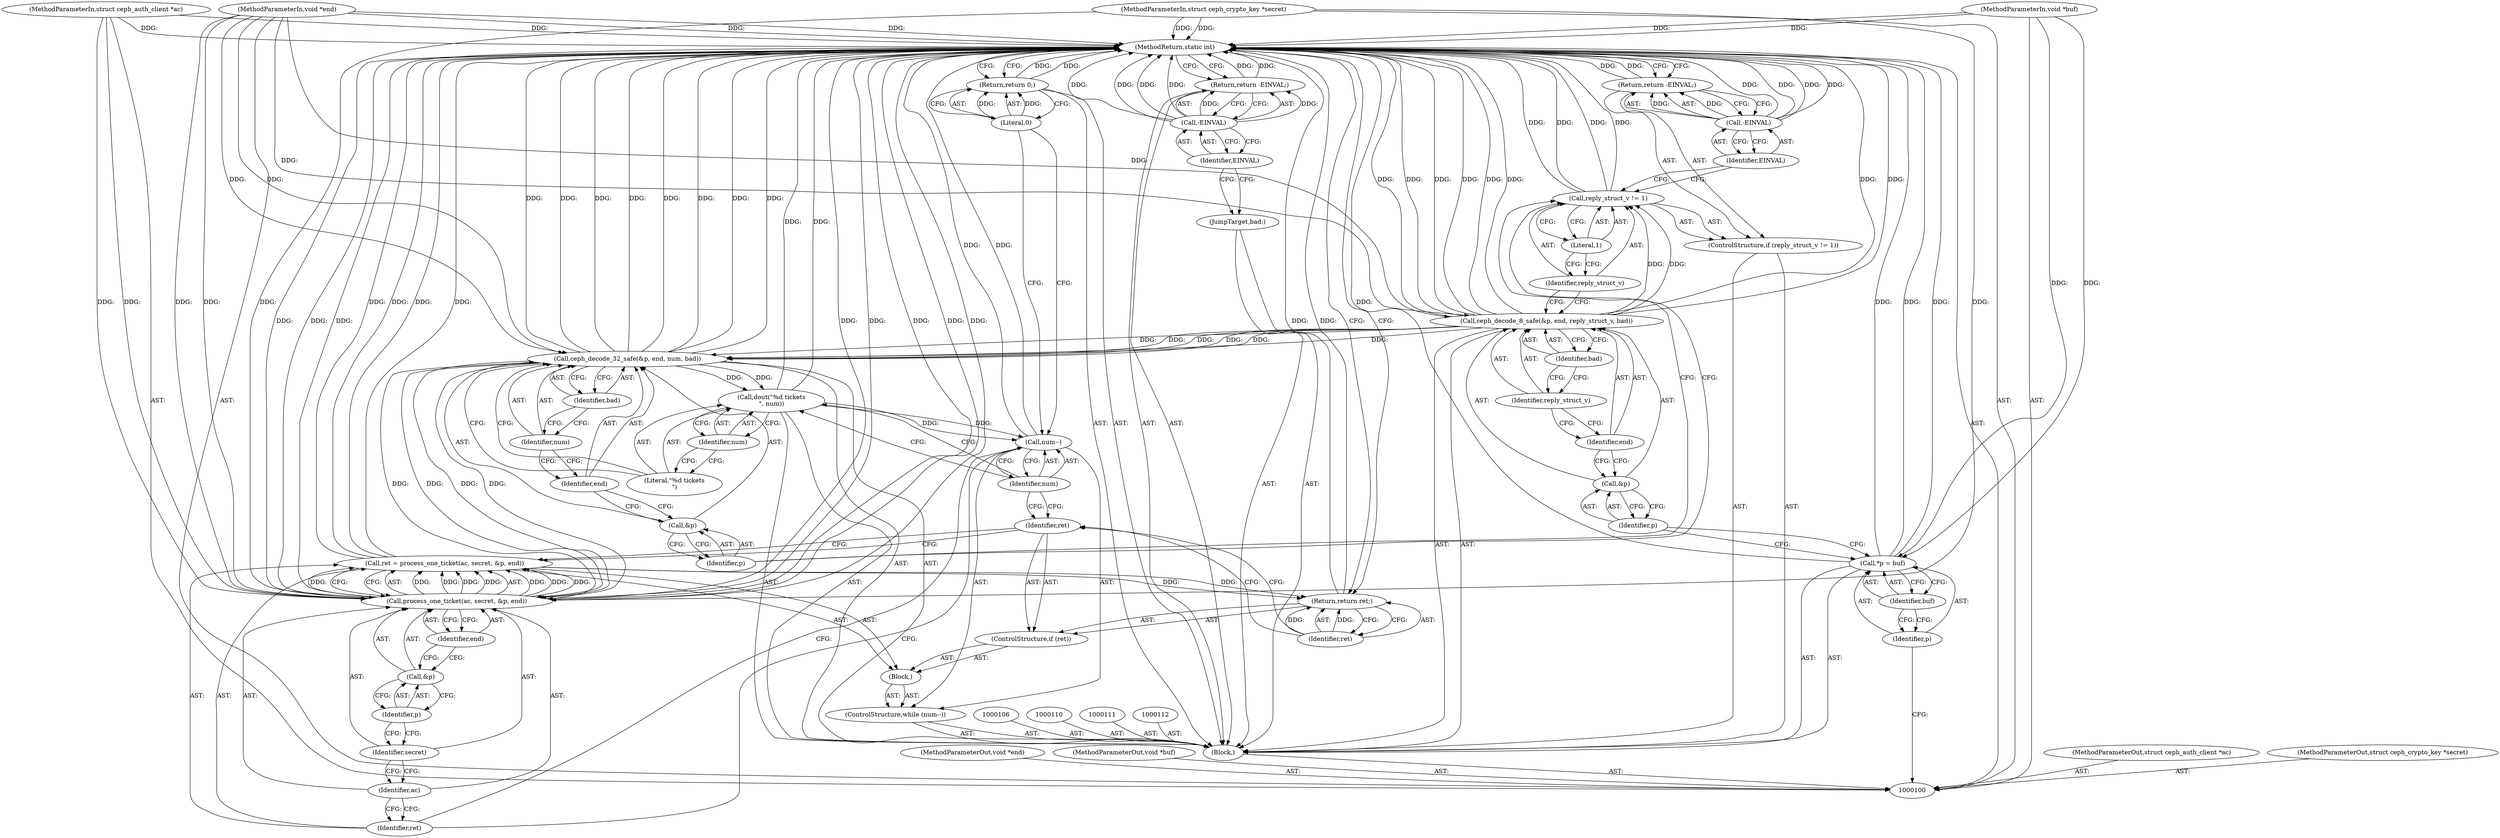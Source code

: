 digraph "0_linux_c27a3e4d667fdcad3db7b104f75659478e0c68d8_0" {
"1000157" [label="(MethodReturn,static int)"];
"1000101" [label="(MethodParameterIn,struct ceph_auth_client *ac)"];
"1000217" [label="(MethodParameterOut,struct ceph_auth_client *ac)"];
"1000113" [label="(Call,ceph_decode_8_safe(&p, end, reply_struct_v, bad))"];
"1000114" [label="(Call,&p)"];
"1000115" [label="(Identifier,p)"];
"1000116" [label="(Identifier,end)"];
"1000117" [label="(Identifier,reply_struct_v)"];
"1000118" [label="(Identifier,bad)"];
"1000119" [label="(ControlStructure,if (reply_struct_v != 1))"];
"1000122" [label="(Literal,1)"];
"1000120" [label="(Call,reply_struct_v != 1)"];
"1000121" [label="(Identifier,reply_struct_v)"];
"1000124" [label="(Call,-EINVAL)"];
"1000125" [label="(Identifier,EINVAL)"];
"1000123" [label="(Return,return -EINVAL;)"];
"1000126" [label="(Call,ceph_decode_32_safe(&p, end, num, bad))"];
"1000127" [label="(Call,&p)"];
"1000128" [label="(Identifier,p)"];
"1000129" [label="(Identifier,end)"];
"1000130" [label="(Identifier,num)"];
"1000131" [label="(Identifier,bad)"];
"1000132" [label="(Call,dout(\"%d tickets\n\", num))"];
"1000134" [label="(Identifier,num)"];
"1000133" [label="(Literal,\"%d tickets\n\")"];
"1000138" [label="(Block,)"];
"1000135" [label="(ControlStructure,while (num--))"];
"1000136" [label="(Call,num--)"];
"1000137" [label="(Identifier,num)"];
"1000139" [label="(Call,ret = process_one_ticket(ac, secret, &p, end))"];
"1000140" [label="(Identifier,ret)"];
"1000142" [label="(Identifier,ac)"];
"1000143" [label="(Identifier,secret)"];
"1000144" [label="(Call,&p)"];
"1000145" [label="(Identifier,p)"];
"1000146" [label="(Identifier,end)"];
"1000141" [label="(Call,process_one_ticket(ac, secret, &p, end))"];
"1000147" [label="(ControlStructure,if (ret))"];
"1000148" [label="(Identifier,ret)"];
"1000102" [label="(MethodParameterIn,struct ceph_crypto_key *secret)"];
"1000218" [label="(MethodParameterOut,struct ceph_crypto_key *secret)"];
"1000150" [label="(Identifier,ret)"];
"1000149" [label="(Return,return ret;)"];
"1000151" [label="(Return,return 0;)"];
"1000152" [label="(Literal,0)"];
"1000153" [label="(JumpTarget,bad:)"];
"1000154" [label="(Return,return -EINVAL;)"];
"1000155" [label="(Call,-EINVAL)"];
"1000156" [label="(Identifier,EINVAL)"];
"1000104" [label="(MethodParameterIn,void *end)"];
"1000220" [label="(MethodParameterOut,void *end)"];
"1000103" [label="(MethodParameterIn,void *buf)"];
"1000219" [label="(MethodParameterOut,void *buf)"];
"1000105" [label="(Block,)"];
"1000109" [label="(Identifier,buf)"];
"1000107" [label="(Call,*p = buf)"];
"1000108" [label="(Identifier,p)"];
"1000157" -> "1000100"  [label="AST: "];
"1000157" -> "1000123"  [label="CFG: "];
"1000157" -> "1000149"  [label="CFG: "];
"1000157" -> "1000151"  [label="CFG: "];
"1000157" -> "1000154"  [label="CFG: "];
"1000149" -> "1000157"  [label="DDG: "];
"1000151" -> "1000157"  [label="DDG: "];
"1000126" -> "1000157"  [label="DDG: "];
"1000126" -> "1000157"  [label="DDG: "];
"1000126" -> "1000157"  [label="DDG: "];
"1000126" -> "1000157"  [label="DDG: "];
"1000141" -> "1000157"  [label="DDG: "];
"1000141" -> "1000157"  [label="DDG: "];
"1000141" -> "1000157"  [label="DDG: "];
"1000141" -> "1000157"  [label="DDG: "];
"1000124" -> "1000157"  [label="DDG: "];
"1000124" -> "1000157"  [label="DDG: "];
"1000107" -> "1000157"  [label="DDG: "];
"1000107" -> "1000157"  [label="DDG: "];
"1000104" -> "1000157"  [label="DDG: "];
"1000113" -> "1000157"  [label="DDG: "];
"1000113" -> "1000157"  [label="DDG: "];
"1000113" -> "1000157"  [label="DDG: "];
"1000113" -> "1000157"  [label="DDG: "];
"1000139" -> "1000157"  [label="DDG: "];
"1000139" -> "1000157"  [label="DDG: "];
"1000120" -> "1000157"  [label="DDG: "];
"1000120" -> "1000157"  [label="DDG: "];
"1000102" -> "1000157"  [label="DDG: "];
"1000155" -> "1000157"  [label="DDG: "];
"1000155" -> "1000157"  [label="DDG: "];
"1000132" -> "1000157"  [label="DDG: "];
"1000103" -> "1000157"  [label="DDG: "];
"1000101" -> "1000157"  [label="DDG: "];
"1000136" -> "1000157"  [label="DDG: "];
"1000154" -> "1000157"  [label="DDG: "];
"1000123" -> "1000157"  [label="DDG: "];
"1000101" -> "1000100"  [label="AST: "];
"1000101" -> "1000157"  [label="DDG: "];
"1000101" -> "1000141"  [label="DDG: "];
"1000217" -> "1000100"  [label="AST: "];
"1000113" -> "1000105"  [label="AST: "];
"1000113" -> "1000118"  [label="CFG: "];
"1000114" -> "1000113"  [label="AST: "];
"1000116" -> "1000113"  [label="AST: "];
"1000117" -> "1000113"  [label="AST: "];
"1000118" -> "1000113"  [label="AST: "];
"1000121" -> "1000113"  [label="CFG: "];
"1000113" -> "1000157"  [label="DDG: "];
"1000113" -> "1000157"  [label="DDG: "];
"1000113" -> "1000157"  [label="DDG: "];
"1000113" -> "1000157"  [label="DDG: "];
"1000104" -> "1000113"  [label="DDG: "];
"1000113" -> "1000120"  [label="DDG: "];
"1000113" -> "1000126"  [label="DDG: "];
"1000113" -> "1000126"  [label="DDG: "];
"1000113" -> "1000126"  [label="DDG: "];
"1000114" -> "1000113"  [label="AST: "];
"1000114" -> "1000115"  [label="CFG: "];
"1000115" -> "1000114"  [label="AST: "];
"1000116" -> "1000114"  [label="CFG: "];
"1000115" -> "1000114"  [label="AST: "];
"1000115" -> "1000107"  [label="CFG: "];
"1000114" -> "1000115"  [label="CFG: "];
"1000116" -> "1000113"  [label="AST: "];
"1000116" -> "1000114"  [label="CFG: "];
"1000117" -> "1000116"  [label="CFG: "];
"1000117" -> "1000113"  [label="AST: "];
"1000117" -> "1000116"  [label="CFG: "];
"1000118" -> "1000117"  [label="CFG: "];
"1000118" -> "1000113"  [label="AST: "];
"1000118" -> "1000117"  [label="CFG: "];
"1000113" -> "1000118"  [label="CFG: "];
"1000119" -> "1000105"  [label="AST: "];
"1000120" -> "1000119"  [label="AST: "];
"1000123" -> "1000119"  [label="AST: "];
"1000122" -> "1000120"  [label="AST: "];
"1000122" -> "1000121"  [label="CFG: "];
"1000120" -> "1000122"  [label="CFG: "];
"1000120" -> "1000119"  [label="AST: "];
"1000120" -> "1000122"  [label="CFG: "];
"1000121" -> "1000120"  [label="AST: "];
"1000122" -> "1000120"  [label="AST: "];
"1000125" -> "1000120"  [label="CFG: "];
"1000128" -> "1000120"  [label="CFG: "];
"1000120" -> "1000157"  [label="DDG: "];
"1000120" -> "1000157"  [label="DDG: "];
"1000113" -> "1000120"  [label="DDG: "];
"1000121" -> "1000120"  [label="AST: "];
"1000121" -> "1000113"  [label="CFG: "];
"1000122" -> "1000121"  [label="CFG: "];
"1000124" -> "1000123"  [label="AST: "];
"1000124" -> "1000125"  [label="CFG: "];
"1000125" -> "1000124"  [label="AST: "];
"1000123" -> "1000124"  [label="CFG: "];
"1000124" -> "1000157"  [label="DDG: "];
"1000124" -> "1000157"  [label="DDG: "];
"1000124" -> "1000123"  [label="DDG: "];
"1000125" -> "1000124"  [label="AST: "];
"1000125" -> "1000120"  [label="CFG: "];
"1000124" -> "1000125"  [label="CFG: "];
"1000123" -> "1000119"  [label="AST: "];
"1000123" -> "1000124"  [label="CFG: "];
"1000124" -> "1000123"  [label="AST: "];
"1000157" -> "1000123"  [label="CFG: "];
"1000123" -> "1000157"  [label="DDG: "];
"1000124" -> "1000123"  [label="DDG: "];
"1000126" -> "1000105"  [label="AST: "];
"1000126" -> "1000131"  [label="CFG: "];
"1000127" -> "1000126"  [label="AST: "];
"1000129" -> "1000126"  [label="AST: "];
"1000130" -> "1000126"  [label="AST: "];
"1000131" -> "1000126"  [label="AST: "];
"1000133" -> "1000126"  [label="CFG: "];
"1000126" -> "1000157"  [label="DDG: "];
"1000126" -> "1000157"  [label="DDG: "];
"1000126" -> "1000157"  [label="DDG: "];
"1000126" -> "1000157"  [label="DDG: "];
"1000113" -> "1000126"  [label="DDG: "];
"1000113" -> "1000126"  [label="DDG: "];
"1000113" -> "1000126"  [label="DDG: "];
"1000104" -> "1000126"  [label="DDG: "];
"1000126" -> "1000132"  [label="DDG: "];
"1000126" -> "1000141"  [label="DDG: "];
"1000126" -> "1000141"  [label="DDG: "];
"1000127" -> "1000126"  [label="AST: "];
"1000127" -> "1000128"  [label="CFG: "];
"1000128" -> "1000127"  [label="AST: "];
"1000129" -> "1000127"  [label="CFG: "];
"1000128" -> "1000127"  [label="AST: "];
"1000128" -> "1000120"  [label="CFG: "];
"1000127" -> "1000128"  [label="CFG: "];
"1000129" -> "1000126"  [label="AST: "];
"1000129" -> "1000127"  [label="CFG: "];
"1000130" -> "1000129"  [label="CFG: "];
"1000130" -> "1000126"  [label="AST: "];
"1000130" -> "1000129"  [label="CFG: "];
"1000131" -> "1000130"  [label="CFG: "];
"1000131" -> "1000126"  [label="AST: "];
"1000131" -> "1000130"  [label="CFG: "];
"1000126" -> "1000131"  [label="CFG: "];
"1000132" -> "1000105"  [label="AST: "];
"1000132" -> "1000134"  [label="CFG: "];
"1000133" -> "1000132"  [label="AST: "];
"1000134" -> "1000132"  [label="AST: "];
"1000137" -> "1000132"  [label="CFG: "];
"1000132" -> "1000157"  [label="DDG: "];
"1000126" -> "1000132"  [label="DDG: "];
"1000132" -> "1000136"  [label="DDG: "];
"1000134" -> "1000132"  [label="AST: "];
"1000134" -> "1000133"  [label="CFG: "];
"1000132" -> "1000134"  [label="CFG: "];
"1000133" -> "1000132"  [label="AST: "];
"1000133" -> "1000126"  [label="CFG: "];
"1000134" -> "1000133"  [label="CFG: "];
"1000138" -> "1000135"  [label="AST: "];
"1000139" -> "1000138"  [label="AST: "];
"1000147" -> "1000138"  [label="AST: "];
"1000135" -> "1000105"  [label="AST: "];
"1000136" -> "1000135"  [label="AST: "];
"1000138" -> "1000135"  [label="AST: "];
"1000136" -> "1000135"  [label="AST: "];
"1000136" -> "1000137"  [label="CFG: "];
"1000137" -> "1000136"  [label="AST: "];
"1000140" -> "1000136"  [label="CFG: "];
"1000152" -> "1000136"  [label="CFG: "];
"1000136" -> "1000157"  [label="DDG: "];
"1000132" -> "1000136"  [label="DDG: "];
"1000137" -> "1000136"  [label="AST: "];
"1000137" -> "1000148"  [label="CFG: "];
"1000137" -> "1000132"  [label="CFG: "];
"1000136" -> "1000137"  [label="CFG: "];
"1000139" -> "1000138"  [label="AST: "];
"1000139" -> "1000141"  [label="CFG: "];
"1000140" -> "1000139"  [label="AST: "];
"1000141" -> "1000139"  [label="AST: "];
"1000148" -> "1000139"  [label="CFG: "];
"1000139" -> "1000157"  [label="DDG: "];
"1000139" -> "1000157"  [label="DDG: "];
"1000141" -> "1000139"  [label="DDG: "];
"1000141" -> "1000139"  [label="DDG: "];
"1000141" -> "1000139"  [label="DDG: "];
"1000141" -> "1000139"  [label="DDG: "];
"1000139" -> "1000149"  [label="DDG: "];
"1000140" -> "1000139"  [label="AST: "];
"1000140" -> "1000136"  [label="CFG: "];
"1000142" -> "1000140"  [label="CFG: "];
"1000142" -> "1000141"  [label="AST: "];
"1000142" -> "1000140"  [label="CFG: "];
"1000143" -> "1000142"  [label="CFG: "];
"1000143" -> "1000141"  [label="AST: "];
"1000143" -> "1000142"  [label="CFG: "];
"1000145" -> "1000143"  [label="CFG: "];
"1000144" -> "1000141"  [label="AST: "];
"1000144" -> "1000145"  [label="CFG: "];
"1000145" -> "1000144"  [label="AST: "];
"1000146" -> "1000144"  [label="CFG: "];
"1000145" -> "1000144"  [label="AST: "];
"1000145" -> "1000143"  [label="CFG: "];
"1000144" -> "1000145"  [label="CFG: "];
"1000146" -> "1000141"  [label="AST: "];
"1000146" -> "1000144"  [label="CFG: "];
"1000141" -> "1000146"  [label="CFG: "];
"1000141" -> "1000139"  [label="AST: "];
"1000141" -> "1000146"  [label="CFG: "];
"1000142" -> "1000141"  [label="AST: "];
"1000143" -> "1000141"  [label="AST: "];
"1000144" -> "1000141"  [label="AST: "];
"1000146" -> "1000141"  [label="AST: "];
"1000139" -> "1000141"  [label="CFG: "];
"1000141" -> "1000157"  [label="DDG: "];
"1000141" -> "1000157"  [label="DDG: "];
"1000141" -> "1000157"  [label="DDG: "];
"1000141" -> "1000157"  [label="DDG: "];
"1000141" -> "1000139"  [label="DDG: "];
"1000141" -> "1000139"  [label="DDG: "];
"1000141" -> "1000139"  [label="DDG: "];
"1000141" -> "1000139"  [label="DDG: "];
"1000101" -> "1000141"  [label="DDG: "];
"1000102" -> "1000141"  [label="DDG: "];
"1000126" -> "1000141"  [label="DDG: "];
"1000126" -> "1000141"  [label="DDG: "];
"1000104" -> "1000141"  [label="DDG: "];
"1000147" -> "1000138"  [label="AST: "];
"1000148" -> "1000147"  [label="AST: "];
"1000149" -> "1000147"  [label="AST: "];
"1000148" -> "1000147"  [label="AST: "];
"1000148" -> "1000139"  [label="CFG: "];
"1000137" -> "1000148"  [label="CFG: "];
"1000150" -> "1000148"  [label="CFG: "];
"1000102" -> "1000100"  [label="AST: "];
"1000102" -> "1000157"  [label="DDG: "];
"1000102" -> "1000141"  [label="DDG: "];
"1000218" -> "1000100"  [label="AST: "];
"1000150" -> "1000149"  [label="AST: "];
"1000150" -> "1000148"  [label="CFG: "];
"1000149" -> "1000150"  [label="CFG: "];
"1000150" -> "1000149"  [label="DDG: "];
"1000149" -> "1000147"  [label="AST: "];
"1000149" -> "1000150"  [label="CFG: "];
"1000150" -> "1000149"  [label="AST: "];
"1000157" -> "1000149"  [label="CFG: "];
"1000149" -> "1000157"  [label="DDG: "];
"1000150" -> "1000149"  [label="DDG: "];
"1000139" -> "1000149"  [label="DDG: "];
"1000151" -> "1000105"  [label="AST: "];
"1000151" -> "1000152"  [label="CFG: "];
"1000152" -> "1000151"  [label="AST: "];
"1000157" -> "1000151"  [label="CFG: "];
"1000151" -> "1000157"  [label="DDG: "];
"1000152" -> "1000151"  [label="DDG: "];
"1000152" -> "1000151"  [label="AST: "];
"1000152" -> "1000136"  [label="CFG: "];
"1000151" -> "1000152"  [label="CFG: "];
"1000152" -> "1000151"  [label="DDG: "];
"1000153" -> "1000105"  [label="AST: "];
"1000156" -> "1000153"  [label="CFG: "];
"1000154" -> "1000105"  [label="AST: "];
"1000154" -> "1000155"  [label="CFG: "];
"1000155" -> "1000154"  [label="AST: "];
"1000157" -> "1000154"  [label="CFG: "];
"1000154" -> "1000157"  [label="DDG: "];
"1000155" -> "1000154"  [label="DDG: "];
"1000155" -> "1000154"  [label="AST: "];
"1000155" -> "1000156"  [label="CFG: "];
"1000156" -> "1000155"  [label="AST: "];
"1000154" -> "1000155"  [label="CFG: "];
"1000155" -> "1000157"  [label="DDG: "];
"1000155" -> "1000157"  [label="DDG: "];
"1000155" -> "1000154"  [label="DDG: "];
"1000156" -> "1000155"  [label="AST: "];
"1000156" -> "1000153"  [label="CFG: "];
"1000155" -> "1000156"  [label="CFG: "];
"1000104" -> "1000100"  [label="AST: "];
"1000104" -> "1000157"  [label="DDG: "];
"1000104" -> "1000113"  [label="DDG: "];
"1000104" -> "1000126"  [label="DDG: "];
"1000104" -> "1000141"  [label="DDG: "];
"1000220" -> "1000100"  [label="AST: "];
"1000103" -> "1000100"  [label="AST: "];
"1000103" -> "1000157"  [label="DDG: "];
"1000103" -> "1000107"  [label="DDG: "];
"1000219" -> "1000100"  [label="AST: "];
"1000105" -> "1000100"  [label="AST: "];
"1000106" -> "1000105"  [label="AST: "];
"1000107" -> "1000105"  [label="AST: "];
"1000110" -> "1000105"  [label="AST: "];
"1000111" -> "1000105"  [label="AST: "];
"1000112" -> "1000105"  [label="AST: "];
"1000113" -> "1000105"  [label="AST: "];
"1000119" -> "1000105"  [label="AST: "];
"1000126" -> "1000105"  [label="AST: "];
"1000132" -> "1000105"  [label="AST: "];
"1000135" -> "1000105"  [label="AST: "];
"1000151" -> "1000105"  [label="AST: "];
"1000153" -> "1000105"  [label="AST: "];
"1000154" -> "1000105"  [label="AST: "];
"1000109" -> "1000107"  [label="AST: "];
"1000109" -> "1000108"  [label="CFG: "];
"1000107" -> "1000109"  [label="CFG: "];
"1000107" -> "1000105"  [label="AST: "];
"1000107" -> "1000109"  [label="CFG: "];
"1000108" -> "1000107"  [label="AST: "];
"1000109" -> "1000107"  [label="AST: "];
"1000115" -> "1000107"  [label="CFG: "];
"1000107" -> "1000157"  [label="DDG: "];
"1000107" -> "1000157"  [label="DDG: "];
"1000103" -> "1000107"  [label="DDG: "];
"1000108" -> "1000107"  [label="AST: "];
"1000108" -> "1000100"  [label="CFG: "];
"1000109" -> "1000108"  [label="CFG: "];
}
